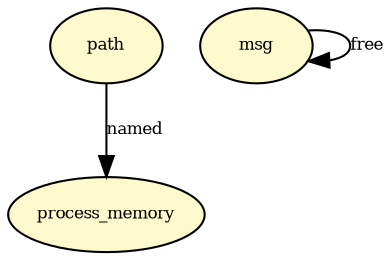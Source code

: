 digraph RGL__DirectedAdjacencyGraph {path[fontsize = 8,label = path,shape = ellipse, fillcolor="#fffacd", style = filled]

process_memory[fontsize = 8,label = process_memory,shape = ellipse, fillcolor="#fffacd", style = filled]

path -> process_memory[fontsize = 8,label = named]

msg[fontsize = 8,label = msg,shape = ellipse, fillcolor="#fffacd", style = filled]

msg -> msg[fontsize = 8,label = free]

}